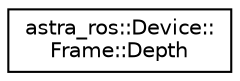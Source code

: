 digraph "Graphical Class Hierarchy"
{
 // LATEX_PDF_SIZE
  edge [fontname="Helvetica",fontsize="10",labelfontname="Helvetica",labelfontsize="10"];
  node [fontname="Helvetica",fontsize="10",shape=record];
  rankdir="LR";
  Node0 [label="astra_ros::Device::\lFrame::Depth",height=0.2,width=0.4,color="black", fillcolor="white", style="filled",URL="$structastra__ros_1_1Device_1_1Frame_1_1Depth.html",tooltip=" "];
}
